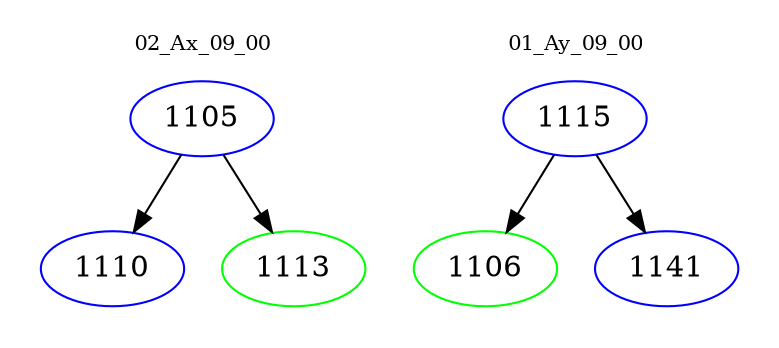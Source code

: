 digraph{
subgraph cluster_0 {
color = white
label = "02_Ax_09_00";
fontsize=10;
T0_1105 [label="1105", color="blue"]
T0_1105 -> T0_1110 [color="black"]
T0_1110 [label="1110", color="blue"]
T0_1105 -> T0_1113 [color="black"]
T0_1113 [label="1113", color="green"]
}
subgraph cluster_1 {
color = white
label = "01_Ay_09_00";
fontsize=10;
T1_1115 [label="1115", color="blue"]
T1_1115 -> T1_1106 [color="black"]
T1_1106 [label="1106", color="green"]
T1_1115 -> T1_1141 [color="black"]
T1_1141 [label="1141", color="blue"]
}
}
